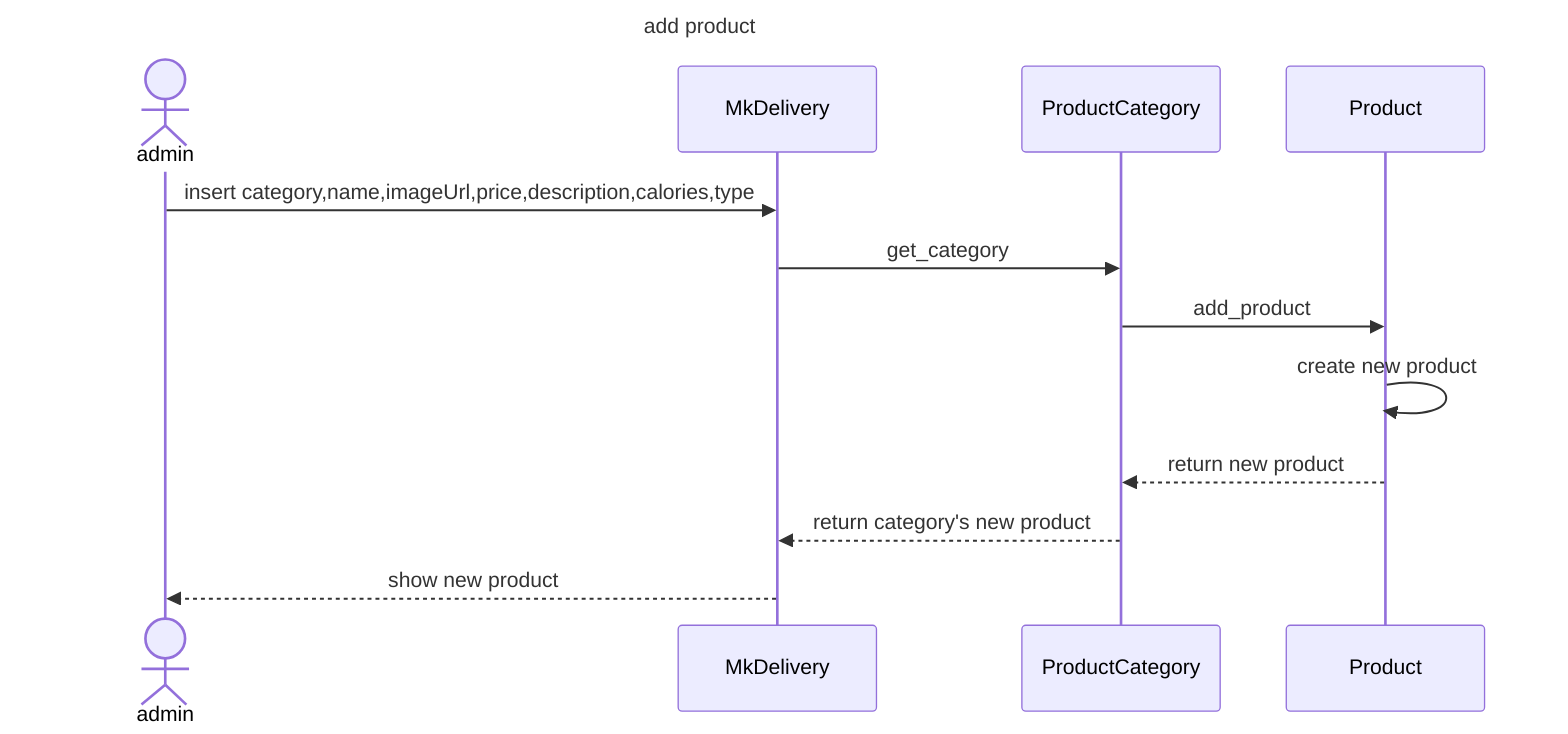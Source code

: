 sequenceDiagram
    title add product
    actor admin
    participant MkDelivery
    participant ProductCategory
    participant Product
    admin ->> MkDelivery: insert category,name,imageUrl,price,description,calories,type
    MkDelivery ->> ProductCategory:get_category
    ProductCategory ->> Product:add_product
    Product ->> Product:create new product
    Product -->> ProductCategory:return new product
    ProductCategory -->> MkDelivery:return category's new product
    MkDelivery -->> admin:show new product